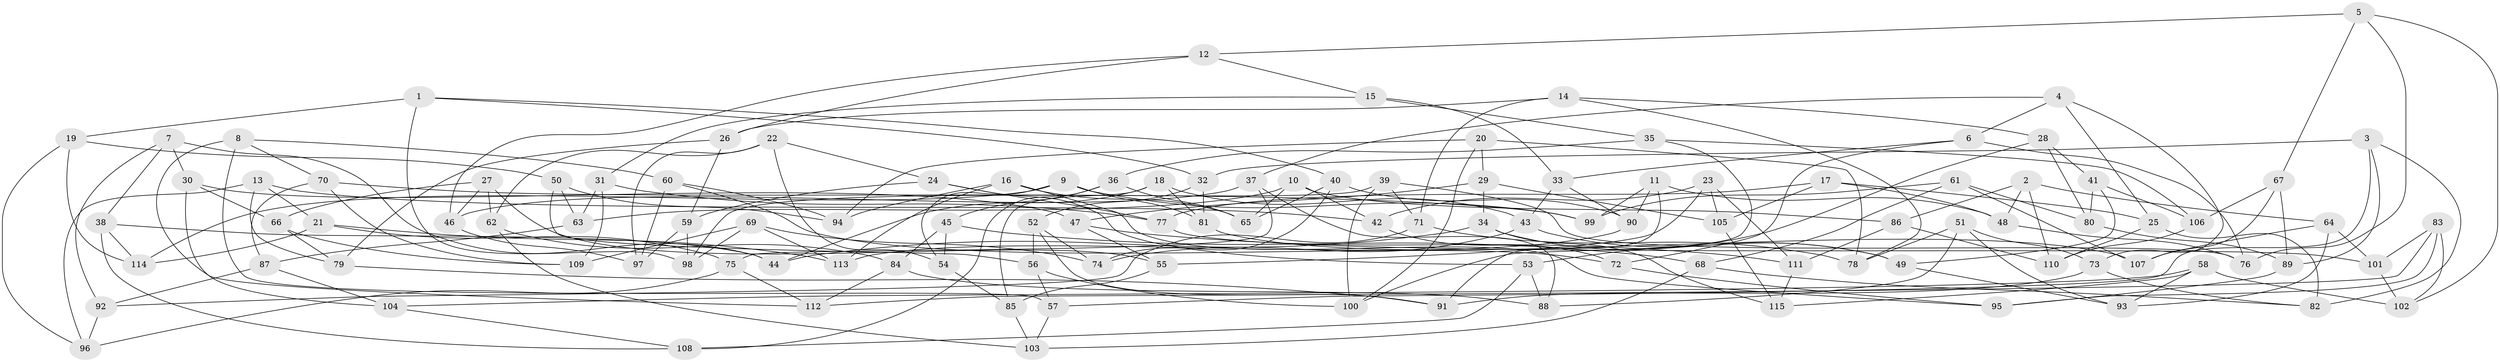 // coarse degree distribution, {18: 0.021739130434782608, 8: 0.1956521739130435, 7: 0.06521739130434782, 6: 0.30434782608695654, 4: 0.2391304347826087, 5: 0.043478260869565216, 2: 0.021739130434782608, 10: 0.021739130434782608, 3: 0.043478260869565216, 12: 0.021739130434782608, 11: 0.021739130434782608}
// Generated by graph-tools (version 1.1) at 2025/20/03/04/25 18:20:54]
// undirected, 115 vertices, 230 edges
graph export_dot {
graph [start="1"]
  node [color=gray90,style=filled];
  1;
  2;
  3;
  4;
  5;
  6;
  7;
  8;
  9;
  10;
  11;
  12;
  13;
  14;
  15;
  16;
  17;
  18;
  19;
  20;
  21;
  22;
  23;
  24;
  25;
  26;
  27;
  28;
  29;
  30;
  31;
  32;
  33;
  34;
  35;
  36;
  37;
  38;
  39;
  40;
  41;
  42;
  43;
  44;
  45;
  46;
  47;
  48;
  49;
  50;
  51;
  52;
  53;
  54;
  55;
  56;
  57;
  58;
  59;
  60;
  61;
  62;
  63;
  64;
  65;
  66;
  67;
  68;
  69;
  70;
  71;
  72;
  73;
  74;
  75;
  76;
  77;
  78;
  79;
  80;
  81;
  82;
  83;
  84;
  85;
  86;
  87;
  88;
  89;
  90;
  91;
  92;
  93;
  94;
  95;
  96;
  97;
  98;
  99;
  100;
  101;
  102;
  103;
  104;
  105;
  106;
  107;
  108;
  109;
  110;
  111;
  112;
  113;
  114;
  115;
  1 -- 98;
  1 -- 40;
  1 -- 19;
  1 -- 32;
  2 -- 86;
  2 -- 110;
  2 -- 64;
  2 -- 48;
  3 -- 32;
  3 -- 89;
  3 -- 82;
  3 -- 57;
  4 -- 73;
  4 -- 25;
  4 -- 37;
  4 -- 6;
  5 -- 12;
  5 -- 67;
  5 -- 76;
  5 -- 102;
  6 -- 76;
  6 -- 72;
  6 -- 33;
  7 -- 30;
  7 -- 44;
  7 -- 92;
  7 -- 38;
  8 -- 57;
  8 -- 60;
  8 -- 70;
  8 -- 112;
  9 -- 81;
  9 -- 54;
  9 -- 114;
  9 -- 99;
  10 -- 63;
  10 -- 86;
  10 -- 42;
  10 -- 65;
  11 -- 48;
  11 -- 99;
  11 -- 91;
  11 -- 90;
  12 -- 15;
  12 -- 26;
  12 -- 46;
  13 -- 79;
  13 -- 96;
  13 -- 21;
  13 -- 42;
  14 -- 28;
  14 -- 78;
  14 -- 26;
  14 -- 71;
  15 -- 35;
  15 -- 31;
  15 -- 33;
  16 -- 65;
  16 -- 95;
  16 -- 94;
  16 -- 113;
  17 -- 105;
  17 -- 77;
  17 -- 48;
  17 -- 25;
  18 -- 43;
  18 -- 81;
  18 -- 85;
  18 -- 44;
  19 -- 114;
  19 -- 96;
  19 -- 50;
  20 -- 100;
  20 -- 78;
  20 -- 94;
  20 -- 29;
  21 -- 114;
  21 -- 113;
  21 -- 75;
  22 -- 24;
  22 -- 62;
  22 -- 54;
  22 -- 97;
  23 -- 55;
  23 -- 42;
  23 -- 105;
  23 -- 111;
  24 -- 59;
  24 -- 53;
  24 -- 77;
  25 -- 110;
  25 -- 82;
  26 -- 59;
  26 -- 79;
  27 -- 46;
  27 -- 55;
  27 -- 66;
  27 -- 62;
  28 -- 53;
  28 -- 41;
  28 -- 80;
  29 -- 47;
  29 -- 34;
  29 -- 105;
  30 -- 66;
  30 -- 104;
  30 -- 47;
  31 -- 63;
  31 -- 109;
  31 -- 77;
  32 -- 52;
  32 -- 81;
  33 -- 90;
  33 -- 43;
  34 -- 49;
  34 -- 44;
  34 -- 115;
  35 -- 106;
  35 -- 36;
  35 -- 100;
  36 -- 108;
  36 -- 45;
  36 -- 65;
  37 -- 46;
  37 -- 75;
  37 -- 88;
  38 -- 114;
  38 -- 108;
  38 -- 44;
  39 -- 71;
  39 -- 76;
  39 -- 98;
  39 -- 100;
  40 -- 65;
  40 -- 74;
  40 -- 90;
  41 -- 49;
  41 -- 106;
  41 -- 80;
  42 -- 72;
  43 -- 49;
  43 -- 74;
  45 -- 84;
  45 -- 54;
  45 -- 68;
  46 -- 97;
  47 -- 111;
  47 -- 55;
  48 -- 76;
  49 -- 93;
  50 -- 63;
  50 -- 56;
  50 -- 94;
  51 -- 73;
  51 -- 78;
  51 -- 93;
  51 -- 88;
  52 -- 74;
  52 -- 56;
  52 -- 91;
  53 -- 88;
  53 -- 108;
  54 -- 85;
  55 -- 85;
  56 -- 100;
  56 -- 57;
  57 -- 103;
  58 -- 102;
  58 -- 104;
  58 -- 115;
  58 -- 93;
  59 -- 97;
  59 -- 98;
  60 -- 97;
  60 -- 94;
  60 -- 72;
  61 -- 68;
  61 -- 99;
  61 -- 107;
  61 -- 80;
  62 -- 84;
  62 -- 103;
  63 -- 87;
  64 -- 93;
  64 -- 101;
  64 -- 107;
  66 -- 79;
  66 -- 109;
  67 -- 107;
  67 -- 89;
  67 -- 106;
  68 -- 103;
  68 -- 82;
  69 -- 74;
  69 -- 113;
  69 -- 98;
  69 -- 109;
  70 -- 87;
  70 -- 99;
  70 -- 109;
  71 -- 92;
  71 -- 78;
  72 -- 95;
  73 -- 82;
  73 -- 91;
  75 -- 96;
  75 -- 112;
  77 -- 101;
  79 -- 91;
  80 -- 89;
  81 -- 107;
  83 -- 101;
  83 -- 102;
  83 -- 95;
  83 -- 112;
  84 -- 88;
  84 -- 112;
  85 -- 103;
  86 -- 111;
  86 -- 110;
  87 -- 104;
  87 -- 92;
  89 -- 95;
  90 -- 113;
  92 -- 96;
  101 -- 102;
  104 -- 108;
  105 -- 115;
  106 -- 110;
  111 -- 115;
}
